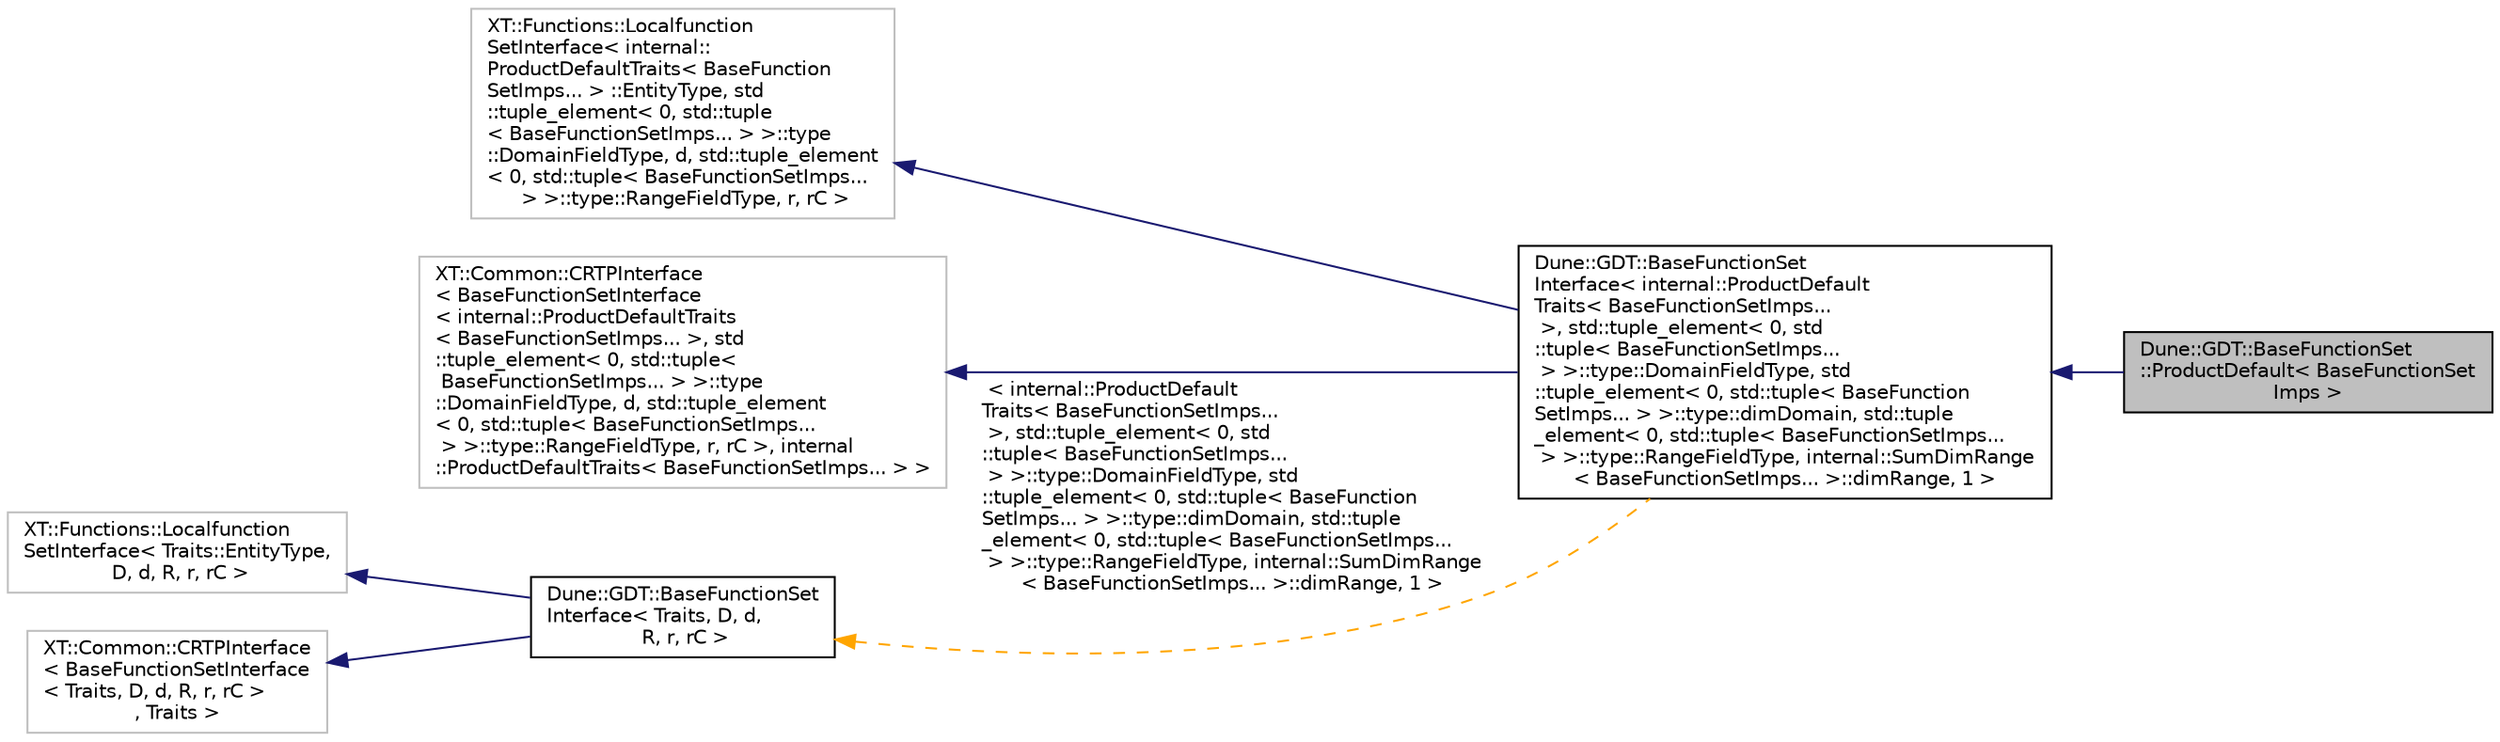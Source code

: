 digraph "Dune::GDT::BaseFunctionSet::ProductDefault&lt; BaseFunctionSetImps &gt;"
{
  edge [fontname="Helvetica",fontsize="10",labelfontname="Helvetica",labelfontsize="10"];
  node [fontname="Helvetica",fontsize="10",shape=record];
  rankdir="LR";
  Node0 [label="Dune::GDT::BaseFunctionSet\l::ProductDefault\< BaseFunctionSet\lImps \>",height=0.2,width=0.4,color="black", fillcolor="grey75", style="filled", fontcolor="black"];
  Node1 -> Node0 [dir="back",color="midnightblue",fontsize="10",style="solid",fontname="Helvetica"];
  Node1 [label="Dune::GDT::BaseFunctionSet\lInterface\< internal::ProductDefault\lTraits\< BaseFunctionSetImps...\l \>, std::tuple_element\< 0, std\l::tuple\< BaseFunctionSetImps...\l \> \>::type::DomainFieldType, std\l::tuple_element\< 0, std::tuple\< BaseFunction\lSetImps... \> \>::type::dimDomain, std::tuple\l_element\< 0, std::tuple\< BaseFunctionSetImps...\l \> \>::type::RangeFieldType, internal::SumDimRange\l\< BaseFunctionSetImps... \>::dimRange, 1 \>",height=0.2,width=0.4,color="black", fillcolor="white", style="filled",URL="$a02462.html"];
  Node2 -> Node1 [dir="back",color="midnightblue",fontsize="10",style="solid",fontname="Helvetica"];
  Node2 [label="XT::Functions::Localfunction\lSetInterface\< internal::\lProductDefaultTraits\< BaseFunction\lSetImps... \> ::EntityType, std\l::tuple_element\< 0, std::tuple\l\< BaseFunctionSetImps... \> \>::type\l::DomainFieldType, d, std::tuple_element\l\< 0, std::tuple\< BaseFunctionSetImps...\l \> \>::type::RangeFieldType, r, rC \>",height=0.2,width=0.4,color="grey75", fillcolor="white", style="filled"];
  Node3 -> Node1 [dir="back",color="midnightblue",fontsize="10",style="solid",fontname="Helvetica"];
  Node3 [label="XT::Common::CRTPInterface\l\< BaseFunctionSetInterface\l\< internal::ProductDefaultTraits\l\< BaseFunctionSetImps... \>, std\l::tuple_element\< 0, std::tuple\<\l BaseFunctionSetImps... \> \>::type\l::DomainFieldType, d, std::tuple_element\l\< 0, std::tuple\< BaseFunctionSetImps...\l \> \>::type::RangeFieldType, r, rC \>, internal\l::ProductDefaultTraits\< BaseFunctionSetImps... \> \>",height=0.2,width=0.4,color="grey75", fillcolor="white", style="filled"];
  Node4 -> Node1 [dir="back",color="orange",fontsize="10",style="dashed",label=" \< internal::ProductDefault\lTraits\< BaseFunctionSetImps...\l \>, std::tuple_element\< 0, std\l::tuple\< BaseFunctionSetImps...\l \> \>::type::DomainFieldType, std\l::tuple_element\< 0, std::tuple\< BaseFunction\lSetImps... \> \>::type::dimDomain, std::tuple\l_element\< 0, std::tuple\< BaseFunctionSetImps...\l \> \>::type::RangeFieldType, internal::SumDimRange\l\< BaseFunctionSetImps... \>::dimRange, 1 \>" ,fontname="Helvetica"];
  Node4 [label="Dune::GDT::BaseFunctionSet\lInterface\< Traits, D, d,\l R, r, rC \>",height=0.2,width=0.4,color="black", fillcolor="white", style="filled",URL="$a02462.html",tooltip="The purpose of this interface is just to be used for template matching and to allow for access to the..."];
  Node5 -> Node4 [dir="back",color="midnightblue",fontsize="10",style="solid",fontname="Helvetica"];
  Node5 [label="XT::Functions::Localfunction\lSetInterface\< Traits::EntityType,\l D, d, R, r, rC \>",height=0.2,width=0.4,color="grey75", fillcolor="white", style="filled"];
  Node6 -> Node4 [dir="back",color="midnightblue",fontsize="10",style="solid",fontname="Helvetica"];
  Node6 [label="XT::Common::CRTPInterface\l\< BaseFunctionSetInterface\l\< Traits, D, d, R, r, rC \>\l, Traits \>",height=0.2,width=0.4,color="grey75", fillcolor="white", style="filled"];
}
